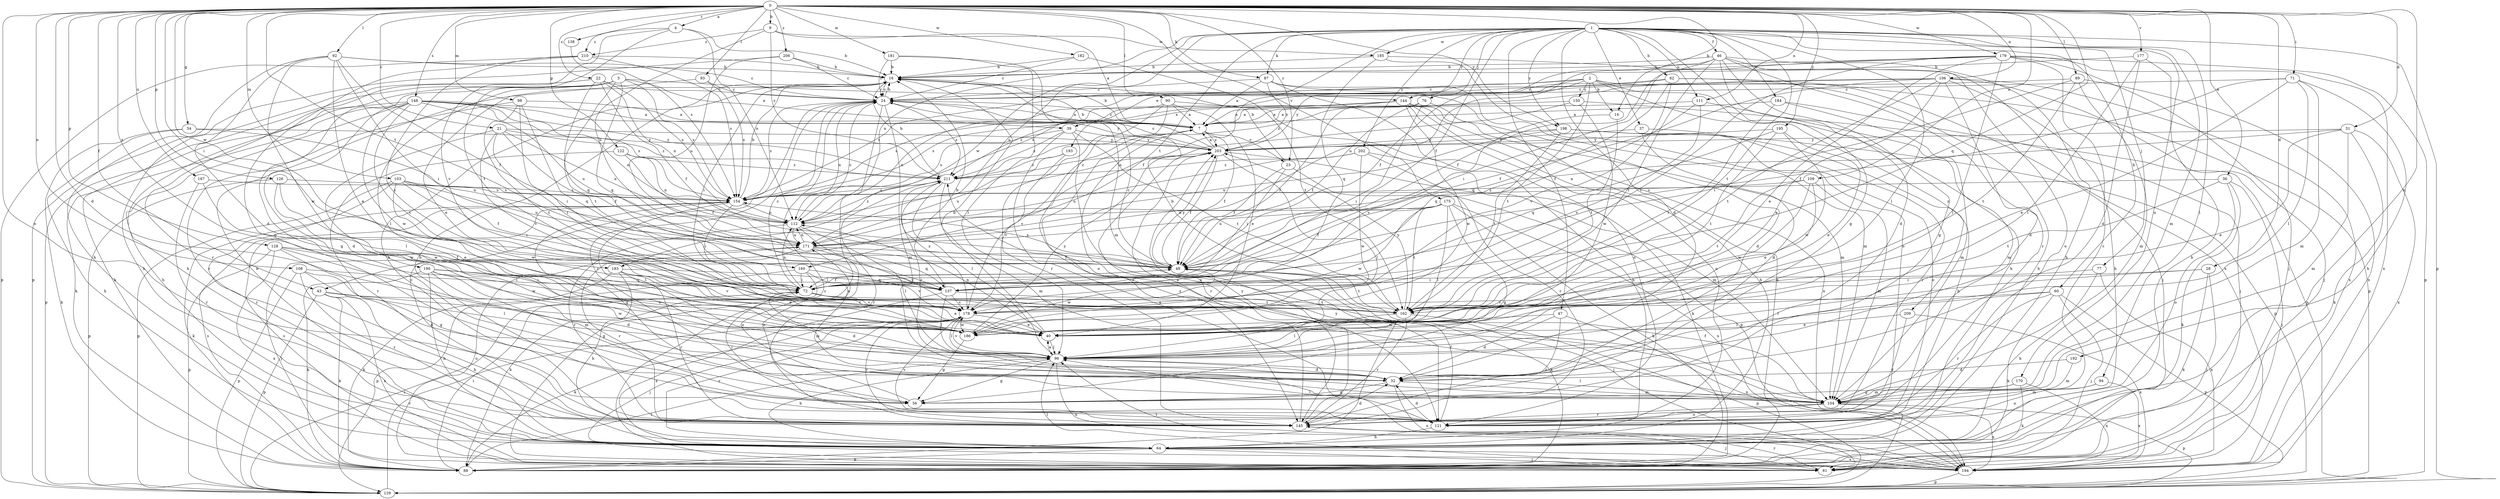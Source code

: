 strict digraph  {
0;
1;
2;
3;
4;
7;
9;
14;
16;
21;
22;
23;
24;
28;
31;
32;
36;
37;
39;
40;
43;
46;
47;
48;
54;
56;
60;
62;
64;
71;
72;
76;
77;
81;
87;
88;
89;
90;
92;
93;
94;
96;
98;
103;
104;
106;
108;
109;
111;
112;
121;
122;
126;
128;
129;
137;
138;
144;
145;
148;
150;
154;
160;
162;
167;
170;
171;
175;
177;
178;
179;
181;
182;
183;
184;
185;
186;
190;
192;
193;
194;
195;
198;
202;
203;
206;
209;
210;
211;
0 -> 4  [label=a];
0 -> 9  [label=b];
0 -> 14  [label=b];
0 -> 21  [label=c];
0 -> 22  [label=c];
0 -> 23  [label=c];
0 -> 28  [label=d];
0 -> 31  [label=d];
0 -> 32  [label=d];
0 -> 36  [label=e];
0 -> 43  [label=f];
0 -> 54  [label=g];
0 -> 71  [label=i];
0 -> 72  [label=i];
0 -> 87  [label=k];
0 -> 89  [label=l];
0 -> 90  [label=l];
0 -> 92  [label=l];
0 -> 93  [label=l];
0 -> 98  [label=m];
0 -> 103  [label=m];
0 -> 106  [label=n];
0 -> 108  [label=n];
0 -> 109  [label=n];
0 -> 111  [label=n];
0 -> 121  [label=o];
0 -> 122  [label=p];
0 -> 126  [label=p];
0 -> 128  [label=p];
0 -> 137  [label=q];
0 -> 138  [label=r];
0 -> 148  [label=s];
0 -> 160  [label=t];
0 -> 167  [label=u];
0 -> 175  [label=v];
0 -> 177  [label=v];
0 -> 179  [label=w];
0 -> 181  [label=w];
0 -> 182  [label=w];
0 -> 183  [label=w];
0 -> 190  [label=x];
0 -> 192  [label=x];
0 -> 195  [label=y];
0 -> 198  [label=y];
0 -> 206  [label=z];
1 -> 32  [label=d];
1 -> 37  [label=e];
1 -> 43  [label=f];
1 -> 46  [label=f];
1 -> 47  [label=f];
1 -> 48  [label=f];
1 -> 56  [label=g];
1 -> 60  [label=h];
1 -> 62  [label=h];
1 -> 76  [label=j];
1 -> 77  [label=j];
1 -> 87  [label=k];
1 -> 94  [label=l];
1 -> 96  [label=l];
1 -> 104  [label=m];
1 -> 111  [label=n];
1 -> 112  [label=n];
1 -> 129  [label=p];
1 -> 144  [label=r];
1 -> 160  [label=t];
1 -> 162  [label=t];
1 -> 170  [label=u];
1 -> 171  [label=u];
1 -> 183  [label=w];
1 -> 184  [label=w];
1 -> 185  [label=w];
1 -> 198  [label=y];
1 -> 202  [label=y];
2 -> 14  [label=b];
2 -> 39  [label=e];
2 -> 64  [label=h];
2 -> 81  [label=j];
2 -> 150  [label=s];
2 -> 154  [label=s];
2 -> 162  [label=t];
2 -> 193  [label=x];
2 -> 203  [label=y];
2 -> 209  [label=z];
3 -> 39  [label=e];
3 -> 56  [label=g];
3 -> 64  [label=h];
3 -> 88  [label=k];
3 -> 96  [label=l];
3 -> 137  [label=q];
3 -> 144  [label=r];
3 -> 154  [label=s];
3 -> 162  [label=t];
4 -> 16  [label=b];
4 -> 112  [label=n];
4 -> 162  [label=t];
4 -> 178  [label=v];
4 -> 210  [label=z];
7 -> 16  [label=b];
7 -> 23  [label=c];
7 -> 24  [label=c];
7 -> 48  [label=f];
7 -> 145  [label=r];
7 -> 178  [label=v];
7 -> 203  [label=y];
9 -> 7  [label=a];
9 -> 171  [label=u];
9 -> 185  [label=w];
9 -> 210  [label=z];
9 -> 211  [label=z];
14 -> 162  [label=t];
14 -> 178  [label=v];
16 -> 24  [label=c];
16 -> 72  [label=i];
21 -> 48  [label=f];
21 -> 72  [label=i];
21 -> 96  [label=l];
21 -> 112  [label=n];
21 -> 178  [label=v];
21 -> 203  [label=y];
21 -> 211  [label=z];
22 -> 24  [label=c];
22 -> 48  [label=f];
22 -> 64  [label=h];
22 -> 112  [label=n];
22 -> 137  [label=q];
22 -> 145  [label=r];
22 -> 154  [label=s];
23 -> 16  [label=b];
23 -> 48  [label=f];
23 -> 72  [label=i];
23 -> 129  [label=p];
24 -> 7  [label=a];
24 -> 16  [label=b];
24 -> 104  [label=m];
24 -> 112  [label=n];
24 -> 154  [label=s];
24 -> 194  [label=x];
24 -> 211  [label=z];
28 -> 72  [label=i];
28 -> 81  [label=j];
28 -> 88  [label=k];
28 -> 96  [label=l];
31 -> 40  [label=e];
31 -> 88  [label=k];
31 -> 104  [label=m];
31 -> 112  [label=n];
31 -> 194  [label=x];
31 -> 203  [label=y];
32 -> 56  [label=g];
32 -> 104  [label=m];
32 -> 194  [label=x];
32 -> 211  [label=z];
36 -> 81  [label=j];
36 -> 88  [label=k];
36 -> 121  [label=o];
36 -> 154  [label=s];
36 -> 162  [label=t];
37 -> 32  [label=d];
37 -> 145  [label=r];
37 -> 203  [label=y];
39 -> 121  [label=o];
39 -> 154  [label=s];
39 -> 162  [label=t];
39 -> 194  [label=x];
39 -> 203  [label=y];
39 -> 211  [label=z];
40 -> 16  [label=b];
40 -> 96  [label=l];
40 -> 112  [label=n];
43 -> 64  [label=h];
43 -> 88  [label=k];
43 -> 129  [label=p];
43 -> 162  [label=t];
43 -> 186  [label=w];
43 -> 194  [label=x];
46 -> 16  [label=b];
46 -> 32  [label=d];
46 -> 48  [label=f];
46 -> 56  [label=g];
46 -> 64  [label=h];
46 -> 72  [label=i];
46 -> 121  [label=o];
46 -> 145  [label=r];
46 -> 162  [label=t];
47 -> 32  [label=d];
47 -> 145  [label=r];
47 -> 186  [label=w];
47 -> 194  [label=x];
48 -> 24  [label=c];
48 -> 72  [label=i];
48 -> 81  [label=j];
48 -> 88  [label=k];
48 -> 154  [label=s];
48 -> 162  [label=t];
48 -> 186  [label=w];
48 -> 203  [label=y];
54 -> 64  [label=h];
54 -> 88  [label=k];
54 -> 171  [label=u];
54 -> 203  [label=y];
56 -> 171  [label=u];
60 -> 81  [label=j];
60 -> 88  [label=k];
60 -> 96  [label=l];
60 -> 129  [label=p];
60 -> 145  [label=r];
60 -> 178  [label=v];
62 -> 24  [label=c];
62 -> 64  [label=h];
62 -> 129  [label=p];
62 -> 137  [label=q];
62 -> 154  [label=s];
62 -> 178  [label=v];
64 -> 16  [label=b];
64 -> 24  [label=c];
64 -> 81  [label=j];
64 -> 88  [label=k];
64 -> 178  [label=v];
64 -> 194  [label=x];
71 -> 24  [label=c];
71 -> 40  [label=e];
71 -> 48  [label=f];
71 -> 64  [label=h];
71 -> 96  [label=l];
71 -> 104  [label=m];
72 -> 24  [label=c];
72 -> 32  [label=d];
72 -> 40  [label=e];
72 -> 48  [label=f];
72 -> 112  [label=n];
72 -> 162  [label=t];
72 -> 178  [label=v];
76 -> 7  [label=a];
76 -> 32  [label=d];
76 -> 48  [label=f];
76 -> 72  [label=i];
76 -> 154  [label=s];
77 -> 64  [label=h];
77 -> 72  [label=i];
77 -> 194  [label=x];
81 -> 24  [label=c];
81 -> 96  [label=l];
81 -> 145  [label=r];
81 -> 171  [label=u];
87 -> 7  [label=a];
87 -> 24  [label=c];
87 -> 88  [label=k];
87 -> 104  [label=m];
87 -> 121  [label=o];
87 -> 203  [label=y];
88 -> 72  [label=i];
88 -> 96  [label=l];
88 -> 154  [label=s];
88 -> 203  [label=y];
89 -> 24  [label=c];
89 -> 72  [label=i];
89 -> 104  [label=m];
89 -> 162  [label=t];
89 -> 194  [label=x];
90 -> 7  [label=a];
90 -> 40  [label=e];
90 -> 64  [label=h];
90 -> 112  [label=n];
90 -> 121  [label=o];
90 -> 145  [label=r];
92 -> 16  [label=b];
92 -> 24  [label=c];
92 -> 32  [label=d];
92 -> 40  [label=e];
92 -> 48  [label=f];
92 -> 64  [label=h];
92 -> 72  [label=i];
92 -> 186  [label=w];
93 -> 24  [label=c];
93 -> 40  [label=e];
93 -> 154  [label=s];
94 -> 104  [label=m];
94 -> 121  [label=o];
94 -> 194  [label=x];
96 -> 32  [label=d];
96 -> 40  [label=e];
96 -> 56  [label=g];
96 -> 64  [label=h];
96 -> 178  [label=v];
96 -> 194  [label=x];
98 -> 7  [label=a];
98 -> 72  [label=i];
98 -> 137  [label=q];
98 -> 145  [label=r];
98 -> 162  [label=t];
103 -> 48  [label=f];
103 -> 72  [label=i];
103 -> 129  [label=p];
103 -> 145  [label=r];
103 -> 154  [label=s];
103 -> 171  [label=u];
103 -> 186  [label=w];
104 -> 48  [label=f];
104 -> 72  [label=i];
104 -> 96  [label=l];
104 -> 121  [label=o];
104 -> 129  [label=p];
104 -> 145  [label=r];
104 -> 194  [label=x];
104 -> 211  [label=z];
106 -> 24  [label=c];
106 -> 32  [label=d];
106 -> 40  [label=e];
106 -> 48  [label=f];
106 -> 64  [label=h];
106 -> 81  [label=j];
106 -> 162  [label=t];
106 -> 194  [label=x];
106 -> 211  [label=z];
108 -> 32  [label=d];
108 -> 72  [label=i];
108 -> 96  [label=l];
108 -> 129  [label=p];
108 -> 145  [label=r];
109 -> 40  [label=e];
109 -> 104  [label=m];
109 -> 154  [label=s];
109 -> 162  [label=t];
109 -> 186  [label=w];
111 -> 7  [label=a];
111 -> 104  [label=m];
111 -> 137  [label=q];
111 -> 178  [label=v];
112 -> 24  [label=c];
112 -> 96  [label=l];
112 -> 121  [label=o];
112 -> 145  [label=r];
112 -> 171  [label=u];
112 -> 211  [label=z];
121 -> 16  [label=b];
121 -> 24  [label=c];
121 -> 32  [label=d];
121 -> 48  [label=f];
121 -> 64  [label=h];
121 -> 96  [label=l];
121 -> 178  [label=v];
122 -> 48  [label=f];
122 -> 112  [label=n];
122 -> 145  [label=r];
122 -> 211  [label=z];
126 -> 40  [label=e];
126 -> 129  [label=p];
126 -> 154  [label=s];
126 -> 186  [label=w];
128 -> 48  [label=f];
128 -> 56  [label=g];
128 -> 104  [label=m];
128 -> 129  [label=p];
128 -> 186  [label=w];
128 -> 194  [label=x];
129 -> 72  [label=i];
129 -> 178  [label=v];
137 -> 16  [label=b];
137 -> 96  [label=l];
137 -> 162  [label=t];
137 -> 178  [label=v];
137 -> 194  [label=x];
138 -> 154  [label=s];
144 -> 7  [label=a];
144 -> 48  [label=f];
144 -> 64  [label=h];
144 -> 104  [label=m];
144 -> 121  [label=o];
144 -> 154  [label=s];
144 -> 186  [label=w];
144 -> 194  [label=x];
144 -> 211  [label=z];
145 -> 7  [label=a];
145 -> 16  [label=b];
145 -> 32  [label=d];
145 -> 81  [label=j];
145 -> 178  [label=v];
145 -> 203  [label=y];
148 -> 7  [label=a];
148 -> 32  [label=d];
148 -> 64  [label=h];
148 -> 88  [label=k];
148 -> 112  [label=n];
148 -> 129  [label=p];
148 -> 154  [label=s];
148 -> 162  [label=t];
148 -> 171  [label=u];
148 -> 186  [label=w];
148 -> 203  [label=y];
148 -> 211  [label=z];
150 -> 7  [label=a];
150 -> 112  [label=n];
150 -> 129  [label=p];
150 -> 186  [label=w];
154 -> 16  [label=b];
154 -> 56  [label=g];
154 -> 72  [label=i];
154 -> 88  [label=k];
154 -> 96  [label=l];
154 -> 112  [label=n];
160 -> 72  [label=i];
160 -> 88  [label=k];
160 -> 104  [label=m];
160 -> 129  [label=p];
160 -> 178  [label=v];
162 -> 16  [label=b];
162 -> 96  [label=l];
162 -> 129  [label=p];
162 -> 145  [label=r];
162 -> 203  [label=y];
167 -> 145  [label=r];
167 -> 154  [label=s];
167 -> 186  [label=w];
170 -> 56  [label=g];
170 -> 88  [label=k];
170 -> 104  [label=m];
170 -> 194  [label=x];
171 -> 48  [label=f];
171 -> 81  [label=j];
171 -> 112  [label=n];
171 -> 137  [label=q];
171 -> 145  [label=r];
171 -> 178  [label=v];
175 -> 48  [label=f];
175 -> 56  [label=g];
175 -> 88  [label=k];
175 -> 96  [label=l];
175 -> 112  [label=n];
175 -> 162  [label=t];
175 -> 171  [label=u];
175 -> 186  [label=w];
175 -> 194  [label=x];
177 -> 16  [label=b];
177 -> 32  [label=d];
177 -> 64  [label=h];
177 -> 96  [label=l];
178 -> 40  [label=e];
178 -> 81  [label=j];
178 -> 88  [label=k];
178 -> 96  [label=l];
178 -> 186  [label=w];
178 -> 211  [label=z];
179 -> 16  [label=b];
179 -> 40  [label=e];
179 -> 48  [label=f];
179 -> 81  [label=j];
179 -> 96  [label=l];
179 -> 129  [label=p];
179 -> 145  [label=r];
179 -> 171  [label=u];
179 -> 178  [label=v];
179 -> 194  [label=x];
181 -> 16  [label=b];
181 -> 24  [label=c];
181 -> 96  [label=l];
181 -> 104  [label=m];
182 -> 16  [label=b];
182 -> 24  [label=c];
182 -> 162  [label=t];
183 -> 40  [label=e];
183 -> 64  [label=h];
183 -> 88  [label=k];
183 -> 137  [label=q];
183 -> 145  [label=r];
183 -> 178  [label=v];
184 -> 7  [label=a];
184 -> 81  [label=j];
184 -> 104  [label=m];
184 -> 162  [label=t];
185 -> 16  [label=b];
185 -> 121  [label=o];
185 -> 137  [label=q];
185 -> 194  [label=x];
186 -> 56  [label=g];
186 -> 203  [label=y];
190 -> 32  [label=d];
190 -> 40  [label=e];
190 -> 56  [label=g];
190 -> 64  [label=h];
190 -> 72  [label=i];
190 -> 88  [label=k];
190 -> 137  [label=q];
192 -> 32  [label=d];
192 -> 104  [label=m];
193 -> 171  [label=u];
193 -> 178  [label=v];
193 -> 211  [label=z];
194 -> 96  [label=l];
194 -> 129  [label=p];
194 -> 154  [label=s];
195 -> 40  [label=e];
195 -> 137  [label=q];
195 -> 162  [label=t];
195 -> 186  [label=w];
195 -> 203  [label=y];
198 -> 64  [label=h];
198 -> 121  [label=o];
198 -> 129  [label=p];
198 -> 162  [label=t];
198 -> 171  [label=u];
198 -> 203  [label=y];
202 -> 88  [label=k];
202 -> 145  [label=r];
202 -> 171  [label=u];
202 -> 186  [label=w];
202 -> 211  [label=z];
203 -> 7  [label=a];
203 -> 16  [label=b];
203 -> 24  [label=c];
203 -> 48  [label=f];
203 -> 96  [label=l];
203 -> 104  [label=m];
203 -> 145  [label=r];
203 -> 211  [label=z];
206 -> 16  [label=b];
206 -> 24  [label=c];
206 -> 129  [label=p];
206 -> 171  [label=u];
209 -> 40  [label=e];
209 -> 145  [label=r];
209 -> 194  [label=x];
210 -> 16  [label=b];
210 -> 56  [label=g];
210 -> 129  [label=p];
210 -> 154  [label=s];
210 -> 162  [label=t];
211 -> 16  [label=b];
211 -> 96  [label=l];
211 -> 104  [label=m];
211 -> 145  [label=r];
211 -> 154  [label=s];
}
